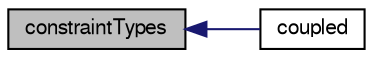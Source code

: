 digraph "constraintTypes"
{
  bgcolor="transparent";
  edge [fontname="FreeSans",fontsize="10",labelfontname="FreeSans",labelfontsize="10"];
  node [fontname="FreeSans",fontsize="10",shape=record];
  rankdir="LR";
  Node474 [label="constraintTypes",height=0.2,width=0.4,color="black", fillcolor="grey75", style="filled", fontcolor="black"];
  Node474 -> Node475 [dir="back",color="midnightblue",fontsize="10",style="solid",fontname="FreeSans"];
  Node475 [label="coupled",height=0.2,width=0.4,color="black",URL="$a22870.html#a39c01db0e66d00fe0621a0c7e5fc4ead",tooltip="Return true if this patch is coupled. "];
}
